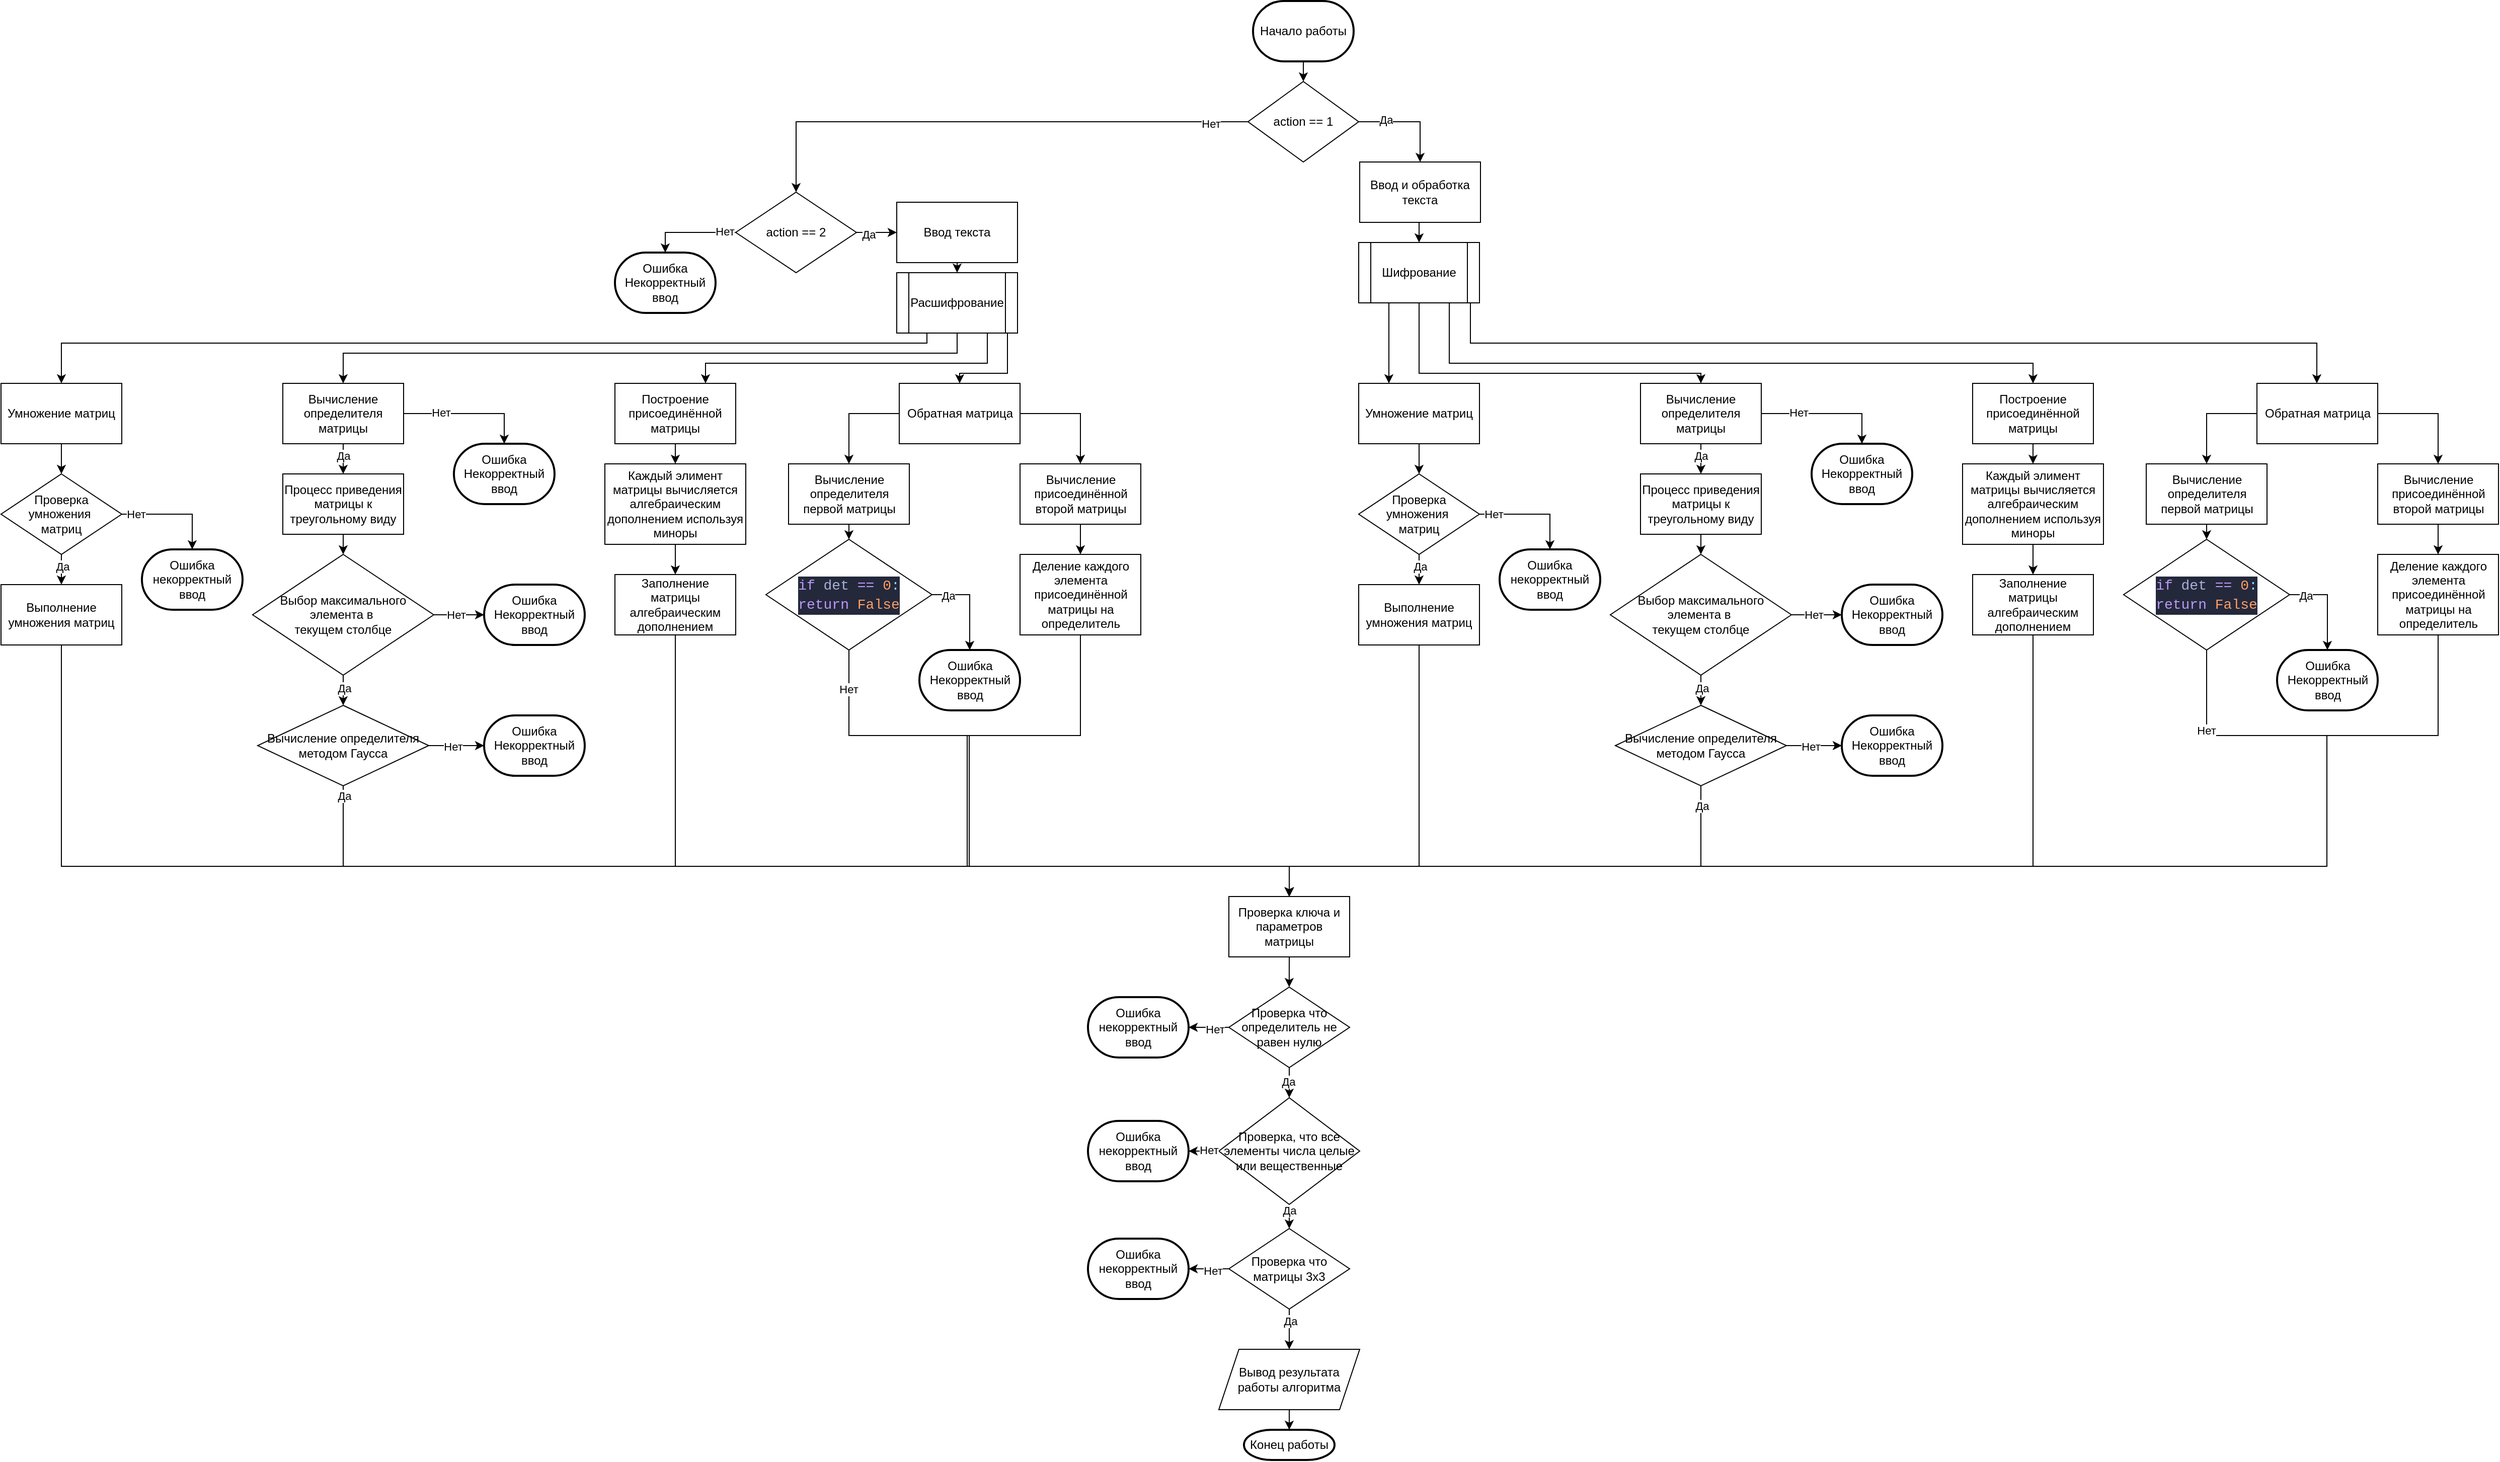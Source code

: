 <mxfile version="24.4.4" type="device">
  <diagram name="Страница — 1" id="eLic_q6L5loKOKCxFSs2">
    <mxGraphModel dx="4841" dy="1591" grid="1" gridSize="10" guides="1" tooltips="1" connect="1" arrows="1" fold="1" page="1" pageScale="1" pageWidth="827" pageHeight="1169" math="0" shadow="0">
      <root>
        <mxCell id="0" />
        <mxCell id="1" parent="0" />
        <mxCell id="aqhTa2Z6aOQ8c63TAlbi-11" style="edgeStyle=orthogonalEdgeStyle;rounded=0;orthogonalLoop=1;jettySize=auto;html=1;exitX=0.5;exitY=1;exitDx=0;exitDy=0;exitPerimeter=0;entryX=0.5;entryY=0;entryDx=0;entryDy=0;" parent="1" source="aqhTa2Z6aOQ8c63TAlbi-1" target="aqhTa2Z6aOQ8c63TAlbi-2" edge="1">
          <mxGeometry relative="1" as="geometry" />
        </mxCell>
        <mxCell id="aqhTa2Z6aOQ8c63TAlbi-1" value="Начало работы" style="strokeWidth=2;html=1;shape=mxgraph.flowchart.terminator;whiteSpace=wrap;" parent="1" vertex="1">
          <mxGeometry x="364" y="10" width="100" height="60" as="geometry" />
        </mxCell>
        <mxCell id="aqhTa2Z6aOQ8c63TAlbi-4" style="edgeStyle=orthogonalEdgeStyle;rounded=0;orthogonalLoop=1;jettySize=auto;html=1;exitX=0;exitY=0.5;exitDx=0;exitDy=0;entryX=0.5;entryY=0;entryDx=0;entryDy=0;" parent="1" source="aqhTa2Z6aOQ8c63TAlbi-2" target="aqhTa2Z6aOQ8c63TAlbi-3" edge="1">
          <mxGeometry relative="1" as="geometry" />
        </mxCell>
        <mxCell id="aqhTa2Z6aOQ8c63TAlbi-5" value="Нет" style="edgeLabel;html=1;align=center;verticalAlign=middle;resizable=0;points=[];" parent="aqhTa2Z6aOQ8c63TAlbi-4" vertex="1" connectable="0">
          <mxGeometry x="-0.855" y="2" relative="1" as="geometry">
            <mxPoint as="offset" />
          </mxGeometry>
        </mxCell>
        <mxCell id="aqhTa2Z6aOQ8c63TAlbi-130" style="edgeStyle=orthogonalEdgeStyle;rounded=0;orthogonalLoop=1;jettySize=auto;html=1;exitX=1;exitY=0.5;exitDx=0;exitDy=0;entryX=0.5;entryY=0;entryDx=0;entryDy=0;" parent="1" source="aqhTa2Z6aOQ8c63TAlbi-2" target="YQUk7XoNQN3euKhgLLN5-2" edge="1">
          <mxGeometry relative="1" as="geometry">
            <mxPoint x="529" y="170" as="targetPoint" />
          </mxGeometry>
        </mxCell>
        <mxCell id="aqhTa2Z6aOQ8c63TAlbi-131" value="Да" style="edgeLabel;html=1;align=center;verticalAlign=middle;resizable=0;points=[];" parent="aqhTa2Z6aOQ8c63TAlbi-130" vertex="1" connectable="0">
          <mxGeometry x="-0.469" y="2" relative="1" as="geometry">
            <mxPoint as="offset" />
          </mxGeometry>
        </mxCell>
        <mxCell id="aqhTa2Z6aOQ8c63TAlbi-2" value="action == 1" style="rhombus;whiteSpace=wrap;html=1;" parent="1" vertex="1">
          <mxGeometry x="359" y="90" width="110" height="80" as="geometry" />
        </mxCell>
        <mxCell id="aqhTa2Z6aOQ8c63TAlbi-135" style="edgeStyle=orthogonalEdgeStyle;rounded=0;orthogonalLoop=1;jettySize=auto;html=1;exitX=1;exitY=0.5;exitDx=0;exitDy=0;entryX=0;entryY=0.5;entryDx=0;entryDy=0;" parent="1" source="aqhTa2Z6aOQ8c63TAlbi-3" edge="1">
          <mxGeometry relative="1" as="geometry">
            <mxPoint x="10" y="240" as="targetPoint" />
          </mxGeometry>
        </mxCell>
        <mxCell id="aqhTa2Z6aOQ8c63TAlbi-136" value="Да" style="edgeLabel;html=1;align=center;verticalAlign=middle;resizable=0;points=[];" parent="aqhTa2Z6aOQ8c63TAlbi-135" vertex="1" connectable="0">
          <mxGeometry x="-0.405" y="-2" relative="1" as="geometry">
            <mxPoint as="offset" />
          </mxGeometry>
        </mxCell>
        <mxCell id="aqhTa2Z6aOQ8c63TAlbi-3" value="action == 2" style="rhombus;whiteSpace=wrap;html=1;" parent="1" vertex="1">
          <mxGeometry x="-150" y="200" width="120" height="80" as="geometry" />
        </mxCell>
        <mxCell id="aqhTa2Z6aOQ8c63TAlbi-6" value="Ошибка Некорректный ввод" style="strokeWidth=2;html=1;shape=mxgraph.flowchart.terminator;whiteSpace=wrap;" parent="1" vertex="1">
          <mxGeometry x="-270" y="260" width="100" height="60" as="geometry" />
        </mxCell>
        <mxCell id="aqhTa2Z6aOQ8c63TAlbi-7" style="edgeStyle=orthogonalEdgeStyle;rounded=0;orthogonalLoop=1;jettySize=auto;html=1;exitX=0;exitY=0.5;exitDx=0;exitDy=0;entryX=0.5;entryY=0;entryDx=0;entryDy=0;entryPerimeter=0;" parent="1" source="aqhTa2Z6aOQ8c63TAlbi-3" target="aqhTa2Z6aOQ8c63TAlbi-6" edge="1">
          <mxGeometry relative="1" as="geometry" />
        </mxCell>
        <mxCell id="aqhTa2Z6aOQ8c63TAlbi-8" value="Нет" style="edgeLabel;html=1;align=center;verticalAlign=middle;resizable=0;points=[];" parent="aqhTa2Z6aOQ8c63TAlbi-7" vertex="1" connectable="0">
          <mxGeometry x="-0.76" y="-1" relative="1" as="geometry">
            <mxPoint as="offset" />
          </mxGeometry>
        </mxCell>
        <mxCell id="YQUk7XoNQN3euKhgLLN5-67" style="edgeStyle=orthogonalEdgeStyle;rounded=0;orthogonalLoop=1;jettySize=auto;html=1;exitX=0.25;exitY=1;exitDx=0;exitDy=0;entryX=0.25;entryY=0;entryDx=0;entryDy=0;" edge="1" parent="1" source="aqhTa2Z6aOQ8c63TAlbi-9" target="aqhTa2Z6aOQ8c63TAlbi-13">
          <mxGeometry relative="1" as="geometry" />
        </mxCell>
        <mxCell id="YQUk7XoNQN3euKhgLLN5-68" style="edgeStyle=orthogonalEdgeStyle;rounded=0;orthogonalLoop=1;jettySize=auto;html=1;exitX=0.5;exitY=1;exitDx=0;exitDy=0;entryX=0.5;entryY=0;entryDx=0;entryDy=0;" edge="1" parent="1" source="aqhTa2Z6aOQ8c63TAlbi-9" target="aqhTa2Z6aOQ8c63TAlbi-30">
          <mxGeometry relative="1" as="geometry">
            <Array as="points">
              <mxPoint x="529" y="380" />
              <mxPoint x="809" y="380" />
            </Array>
          </mxGeometry>
        </mxCell>
        <mxCell id="YQUk7XoNQN3euKhgLLN5-69" style="edgeStyle=orthogonalEdgeStyle;rounded=0;orthogonalLoop=1;jettySize=auto;html=1;exitX=0.75;exitY=1;exitDx=0;exitDy=0;entryX=0.5;entryY=0;entryDx=0;entryDy=0;" edge="1" parent="1" source="aqhTa2Z6aOQ8c63TAlbi-9" target="aqhTa2Z6aOQ8c63TAlbi-56">
          <mxGeometry relative="1" as="geometry">
            <Array as="points">
              <mxPoint x="559" y="370" />
              <mxPoint x="1139" y="370" />
            </Array>
          </mxGeometry>
        </mxCell>
        <mxCell id="YQUk7XoNQN3euKhgLLN5-70" style="edgeStyle=orthogonalEdgeStyle;rounded=0;orthogonalLoop=1;jettySize=auto;html=1;exitX=0.75;exitY=1;exitDx=0;exitDy=0;" edge="1" parent="1" source="aqhTa2Z6aOQ8c63TAlbi-9" target="aqhTa2Z6aOQ8c63TAlbi-84">
          <mxGeometry relative="1" as="geometry">
            <Array as="points">
              <mxPoint x="580" y="310" />
              <mxPoint x="580" y="350" />
              <mxPoint x="1421" y="350" />
            </Array>
          </mxGeometry>
        </mxCell>
        <mxCell id="aqhTa2Z6aOQ8c63TAlbi-9" value="Шифрование" style="shape=process;whiteSpace=wrap;html=1;backgroundOutline=1;" parent="1" vertex="1">
          <mxGeometry x="469" y="250" width="120" height="60" as="geometry" />
        </mxCell>
        <mxCell id="aqhTa2Z6aOQ8c63TAlbi-16" style="edgeStyle=orthogonalEdgeStyle;rounded=0;orthogonalLoop=1;jettySize=auto;html=1;exitX=0.5;exitY=1;exitDx=0;exitDy=0;entryX=0.5;entryY=0;entryDx=0;entryDy=0;" parent="1" source="aqhTa2Z6aOQ8c63TAlbi-13" target="aqhTa2Z6aOQ8c63TAlbi-15" edge="1">
          <mxGeometry relative="1" as="geometry" />
        </mxCell>
        <mxCell id="aqhTa2Z6aOQ8c63TAlbi-13" value="Умножение матриц" style="rounded=0;whiteSpace=wrap;html=1;" parent="1" vertex="1">
          <mxGeometry x="469" y="390" width="120" height="60" as="geometry" />
        </mxCell>
        <mxCell id="aqhTa2Z6aOQ8c63TAlbi-23" style="edgeStyle=orthogonalEdgeStyle;rounded=0;orthogonalLoop=1;jettySize=auto;html=1;exitX=0.5;exitY=1;exitDx=0;exitDy=0;entryX=0.5;entryY=0;entryDx=0;entryDy=0;" parent="1" source="aqhTa2Z6aOQ8c63TAlbi-15" target="aqhTa2Z6aOQ8c63TAlbi-22" edge="1">
          <mxGeometry relative="1" as="geometry" />
        </mxCell>
        <mxCell id="aqhTa2Z6aOQ8c63TAlbi-24" value="Да" style="edgeLabel;html=1;align=center;verticalAlign=middle;resizable=0;points=[];" parent="aqhTa2Z6aOQ8c63TAlbi-23" vertex="1" connectable="0">
          <mxGeometry x="-0.2" y="1" relative="1" as="geometry">
            <mxPoint as="offset" />
          </mxGeometry>
        </mxCell>
        <mxCell id="aqhTa2Z6aOQ8c63TAlbi-15" value="Проверка умножения&amp;nbsp;&lt;div&gt;матриц&lt;/div&gt;" style="rhombus;whiteSpace=wrap;html=1;" parent="1" vertex="1">
          <mxGeometry x="469" y="480" width="120" height="80" as="geometry" />
        </mxCell>
        <mxCell id="aqhTa2Z6aOQ8c63TAlbi-17" value="Ошибка&lt;div&gt;некорректный ввод&lt;/div&gt;" style="strokeWidth=2;html=1;shape=mxgraph.flowchart.terminator;whiteSpace=wrap;" parent="1" vertex="1">
          <mxGeometry x="609" y="555" width="100" height="60" as="geometry" />
        </mxCell>
        <mxCell id="aqhTa2Z6aOQ8c63TAlbi-18" style="edgeStyle=orthogonalEdgeStyle;rounded=0;orthogonalLoop=1;jettySize=auto;html=1;exitX=1;exitY=0.5;exitDx=0;exitDy=0;entryX=0.5;entryY=0;entryDx=0;entryDy=0;entryPerimeter=0;" parent="1" source="aqhTa2Z6aOQ8c63TAlbi-15" target="aqhTa2Z6aOQ8c63TAlbi-17" edge="1">
          <mxGeometry relative="1" as="geometry" />
        </mxCell>
        <mxCell id="aqhTa2Z6aOQ8c63TAlbi-19" value="Нет" style="edgeLabel;html=1;align=center;verticalAlign=middle;resizable=0;points=[];" parent="aqhTa2Z6aOQ8c63TAlbi-18" vertex="1" connectable="0">
          <mxGeometry x="-0.739" relative="1" as="geometry">
            <mxPoint as="offset" />
          </mxGeometry>
        </mxCell>
        <mxCell id="aqhTa2Z6aOQ8c63TAlbi-114" style="edgeStyle=orthogonalEdgeStyle;rounded=0;orthogonalLoop=1;jettySize=auto;html=1;exitX=0.5;exitY=1;exitDx=0;exitDy=0;entryX=0.5;entryY=0;entryDx=0;entryDy=0;" parent="1" source="aqhTa2Z6aOQ8c63TAlbi-22" target="aqhTa2Z6aOQ8c63TAlbi-92" edge="1">
          <mxGeometry relative="1" as="geometry">
            <mxPoint x="529" y="680" as="targetPoint" />
            <Array as="points">
              <mxPoint x="529" y="870" />
              <mxPoint x="400" y="870" />
            </Array>
          </mxGeometry>
        </mxCell>
        <mxCell id="aqhTa2Z6aOQ8c63TAlbi-22" value="Выполнение умножения матриц" style="rounded=0;whiteSpace=wrap;html=1;" parent="1" vertex="1">
          <mxGeometry x="469" y="590" width="120" height="60" as="geometry" />
        </mxCell>
        <mxCell id="aqhTa2Z6aOQ8c63TAlbi-36" style="edgeStyle=orthogonalEdgeStyle;rounded=0;orthogonalLoop=1;jettySize=auto;html=1;exitX=0.5;exitY=1;exitDx=0;exitDy=0;entryX=0.5;entryY=0;entryDx=0;entryDy=0;" parent="1" source="aqhTa2Z6aOQ8c63TAlbi-30" target="aqhTa2Z6aOQ8c63TAlbi-35" edge="1">
          <mxGeometry relative="1" as="geometry" />
        </mxCell>
        <mxCell id="aqhTa2Z6aOQ8c63TAlbi-37" value="Да" style="edgeLabel;html=1;align=center;verticalAlign=middle;resizable=0;points=[];" parent="aqhTa2Z6aOQ8c63TAlbi-36" vertex="1" connectable="0">
          <mxGeometry x="-0.2" relative="1" as="geometry">
            <mxPoint as="offset" />
          </mxGeometry>
        </mxCell>
        <mxCell id="aqhTa2Z6aOQ8c63TAlbi-30" value="Вычисление определителя матрицы" style="rounded=0;whiteSpace=wrap;html=1;" parent="1" vertex="1">
          <mxGeometry x="749" y="390" width="120" height="60" as="geometry" />
        </mxCell>
        <mxCell id="aqhTa2Z6aOQ8c63TAlbi-32" value="Ошибка Некорректный ввод" style="strokeWidth=2;html=1;shape=mxgraph.flowchart.terminator;whiteSpace=wrap;" parent="1" vertex="1">
          <mxGeometry x="919" y="450" width="100" height="60" as="geometry" />
        </mxCell>
        <mxCell id="aqhTa2Z6aOQ8c63TAlbi-33" style="edgeStyle=orthogonalEdgeStyle;rounded=0;orthogonalLoop=1;jettySize=auto;html=1;exitX=1;exitY=0.5;exitDx=0;exitDy=0;entryX=0.5;entryY=0;entryDx=0;entryDy=0;entryPerimeter=0;" parent="1" source="aqhTa2Z6aOQ8c63TAlbi-30" target="aqhTa2Z6aOQ8c63TAlbi-32" edge="1">
          <mxGeometry relative="1" as="geometry" />
        </mxCell>
        <mxCell id="aqhTa2Z6aOQ8c63TAlbi-34" value="Нет" style="edgeLabel;html=1;align=center;verticalAlign=middle;resizable=0;points=[];" parent="aqhTa2Z6aOQ8c63TAlbi-33" vertex="1" connectable="0">
          <mxGeometry x="-0.431" y="1" relative="1" as="geometry">
            <mxPoint as="offset" />
          </mxGeometry>
        </mxCell>
        <mxCell id="aqhTa2Z6aOQ8c63TAlbi-42" style="edgeStyle=orthogonalEdgeStyle;rounded=0;orthogonalLoop=1;jettySize=auto;html=1;exitX=0.5;exitY=1;exitDx=0;exitDy=0;entryX=0.5;entryY=0;entryDx=0;entryDy=0;" parent="1" source="aqhTa2Z6aOQ8c63TAlbi-35" target="aqhTa2Z6aOQ8c63TAlbi-41" edge="1">
          <mxGeometry relative="1" as="geometry" />
        </mxCell>
        <mxCell id="aqhTa2Z6aOQ8c63TAlbi-35" value="Процесс приведения матрицы к треугольному виду" style="rounded=0;whiteSpace=wrap;html=1;" parent="1" vertex="1">
          <mxGeometry x="749" y="480" width="120" height="60" as="geometry" />
        </mxCell>
        <mxCell id="aqhTa2Z6aOQ8c63TAlbi-48" style="edgeStyle=orthogonalEdgeStyle;rounded=0;orthogonalLoop=1;jettySize=auto;html=1;exitX=0.5;exitY=1;exitDx=0;exitDy=0;entryX=0.5;entryY=0;entryDx=0;entryDy=0;" parent="1" source="aqhTa2Z6aOQ8c63TAlbi-41" target="aqhTa2Z6aOQ8c63TAlbi-47" edge="1">
          <mxGeometry relative="1" as="geometry" />
        </mxCell>
        <mxCell id="aqhTa2Z6aOQ8c63TAlbi-49" value="Да" style="edgeLabel;html=1;align=center;verticalAlign=middle;resizable=0;points=[];" parent="aqhTa2Z6aOQ8c63TAlbi-48" vertex="1" connectable="0">
          <mxGeometry x="-0.133" y="1" relative="1" as="geometry">
            <mxPoint as="offset" />
          </mxGeometry>
        </mxCell>
        <mxCell id="aqhTa2Z6aOQ8c63TAlbi-41" value="Выбор максимального элемента в&amp;nbsp;&lt;div&gt;текущем столбце&lt;/div&gt;" style="rhombus;whiteSpace=wrap;html=1;" parent="1" vertex="1">
          <mxGeometry x="719" y="560" width="180" height="120" as="geometry" />
        </mxCell>
        <mxCell id="aqhTa2Z6aOQ8c63TAlbi-44" value="Ошибка Некорректный ввод" style="strokeWidth=2;html=1;shape=mxgraph.flowchart.terminator;whiteSpace=wrap;" parent="1" vertex="1">
          <mxGeometry x="949" y="590" width="100" height="60" as="geometry" />
        </mxCell>
        <mxCell id="aqhTa2Z6aOQ8c63TAlbi-45" style="edgeStyle=orthogonalEdgeStyle;rounded=0;orthogonalLoop=1;jettySize=auto;html=1;exitX=1;exitY=0.5;exitDx=0;exitDy=0;entryX=0;entryY=0.5;entryDx=0;entryDy=0;entryPerimeter=0;" parent="1" source="aqhTa2Z6aOQ8c63TAlbi-41" target="aqhTa2Z6aOQ8c63TAlbi-44" edge="1">
          <mxGeometry relative="1" as="geometry" />
        </mxCell>
        <mxCell id="aqhTa2Z6aOQ8c63TAlbi-46" value="Нет" style="edgeLabel;html=1;align=center;verticalAlign=middle;resizable=0;points=[];" parent="aqhTa2Z6aOQ8c63TAlbi-45" vertex="1" connectable="0">
          <mxGeometry x="-0.12" relative="1" as="geometry">
            <mxPoint as="offset" />
          </mxGeometry>
        </mxCell>
        <mxCell id="aqhTa2Z6aOQ8c63TAlbi-97" style="edgeStyle=orthogonalEdgeStyle;rounded=0;orthogonalLoop=1;jettySize=auto;html=1;exitX=0.5;exitY=1;exitDx=0;exitDy=0;entryX=0.5;entryY=0;entryDx=0;entryDy=0;" parent="1" source="aqhTa2Z6aOQ8c63TAlbi-47" target="aqhTa2Z6aOQ8c63TAlbi-92" edge="1">
          <mxGeometry relative="1" as="geometry">
            <mxPoint x="809" y="820" as="targetPoint" />
            <Array as="points">
              <mxPoint x="809" y="870" />
              <mxPoint x="400" y="870" />
            </Array>
          </mxGeometry>
        </mxCell>
        <mxCell id="aqhTa2Z6aOQ8c63TAlbi-98" value="Да" style="edgeLabel;html=1;align=center;verticalAlign=middle;resizable=0;points=[];" parent="aqhTa2Z6aOQ8c63TAlbi-97" vertex="1" connectable="0">
          <mxGeometry x="-0.197" y="-3" relative="1" as="geometry">
            <mxPoint x="129" y="-57" as="offset" />
          </mxGeometry>
        </mxCell>
        <mxCell id="aqhTa2Z6aOQ8c63TAlbi-47" value="Вычисление определителя методом Гаусса" style="rhombus;whiteSpace=wrap;html=1;" parent="1" vertex="1">
          <mxGeometry x="724" y="710" width="170" height="80" as="geometry" />
        </mxCell>
        <mxCell id="aqhTa2Z6aOQ8c63TAlbi-50" value="Ошибка Некорректный ввод" style="strokeWidth=2;html=1;shape=mxgraph.flowchart.terminator;whiteSpace=wrap;" parent="1" vertex="1">
          <mxGeometry x="949" y="720" width="100" height="60" as="geometry" />
        </mxCell>
        <mxCell id="aqhTa2Z6aOQ8c63TAlbi-51" style="edgeStyle=orthogonalEdgeStyle;rounded=0;orthogonalLoop=1;jettySize=auto;html=1;exitX=1;exitY=0.5;exitDx=0;exitDy=0;entryX=0;entryY=0.5;entryDx=0;entryDy=0;entryPerimeter=0;" parent="1" source="aqhTa2Z6aOQ8c63TAlbi-47" target="aqhTa2Z6aOQ8c63TAlbi-50" edge="1">
          <mxGeometry relative="1" as="geometry" />
        </mxCell>
        <mxCell id="aqhTa2Z6aOQ8c63TAlbi-52" value="Нет" style="edgeLabel;html=1;align=center;verticalAlign=middle;resizable=0;points=[];" parent="aqhTa2Z6aOQ8c63TAlbi-51" vertex="1" connectable="0">
          <mxGeometry x="-0.127" y="-1" relative="1" as="geometry">
            <mxPoint as="offset" />
          </mxGeometry>
        </mxCell>
        <mxCell id="aqhTa2Z6aOQ8c63TAlbi-59" style="edgeStyle=orthogonalEdgeStyle;rounded=0;orthogonalLoop=1;jettySize=auto;html=1;exitX=0.5;exitY=1;exitDx=0;exitDy=0;entryX=0.5;entryY=0;entryDx=0;entryDy=0;" parent="1" source="aqhTa2Z6aOQ8c63TAlbi-56" edge="1">
          <mxGeometry relative="1" as="geometry">
            <mxPoint x="1139" y="470" as="targetPoint" />
          </mxGeometry>
        </mxCell>
        <mxCell id="aqhTa2Z6aOQ8c63TAlbi-56" value="Построение присоединённой матрицы" style="rounded=0;whiteSpace=wrap;html=1;" parent="1" vertex="1">
          <mxGeometry x="1079" y="390" width="120" height="60" as="geometry" />
        </mxCell>
        <mxCell id="aqhTa2Z6aOQ8c63TAlbi-63" style="edgeStyle=orthogonalEdgeStyle;rounded=0;orthogonalLoop=1;jettySize=auto;html=1;exitX=0.5;exitY=1;exitDx=0;exitDy=0;entryX=0.5;entryY=0;entryDx=0;entryDy=0;" parent="1" source="aqhTa2Z6aOQ8c63TAlbi-61" target="aqhTa2Z6aOQ8c63TAlbi-62" edge="1">
          <mxGeometry relative="1" as="geometry" />
        </mxCell>
        <mxCell id="aqhTa2Z6aOQ8c63TAlbi-61" value="Каждый элимент матрицы вычисляется алгебраическим дополнением используя миноры" style="rounded=0;whiteSpace=wrap;html=1;" parent="1" vertex="1">
          <mxGeometry x="1069" y="470" width="140" height="80" as="geometry" />
        </mxCell>
        <mxCell id="aqhTa2Z6aOQ8c63TAlbi-112" style="edgeStyle=orthogonalEdgeStyle;rounded=0;orthogonalLoop=1;jettySize=auto;html=1;exitX=0.5;exitY=1;exitDx=0;exitDy=0;entryX=0.5;entryY=0;entryDx=0;entryDy=0;" parent="1" source="aqhTa2Z6aOQ8c63TAlbi-62" target="aqhTa2Z6aOQ8c63TAlbi-92" edge="1">
          <mxGeometry relative="1" as="geometry">
            <mxPoint x="1139" y="670" as="targetPoint" />
            <Array as="points">
              <mxPoint x="1139" y="870" />
              <mxPoint x="400" y="870" />
            </Array>
          </mxGeometry>
        </mxCell>
        <mxCell id="aqhTa2Z6aOQ8c63TAlbi-62" value="Заполнение матрицы алгебраическим дополнением" style="rounded=0;whiteSpace=wrap;html=1;" parent="1" vertex="1">
          <mxGeometry x="1079" y="580" width="120" height="60" as="geometry" />
        </mxCell>
        <mxCell id="aqhTa2Z6aOQ8c63TAlbi-71" style="edgeStyle=orthogonalEdgeStyle;rounded=0;orthogonalLoop=1;jettySize=auto;html=1;exitX=0.5;exitY=1;exitDx=0;exitDy=0;entryX=0.5;entryY=0;entryDx=0;entryDy=0;" parent="1" source="aqhTa2Z6aOQ8c63TAlbi-66" target="aqhTa2Z6aOQ8c63TAlbi-70" edge="1">
          <mxGeometry relative="1" as="geometry" />
        </mxCell>
        <mxCell id="aqhTa2Z6aOQ8c63TAlbi-66" value="Вычисление определителя первой матрицы" style="rounded=0;whiteSpace=wrap;html=1;" parent="1" vertex="1">
          <mxGeometry x="1251.5" y="470" width="120" height="60" as="geometry" />
        </mxCell>
        <mxCell id="aqhTa2Z6aOQ8c63TAlbi-79" style="edgeStyle=orthogonalEdgeStyle;rounded=0;orthogonalLoop=1;jettySize=auto;html=1;exitX=0.5;exitY=1;exitDx=0;exitDy=0;entryX=0.5;entryY=0;entryDx=0;entryDy=0;" parent="1" source="aqhTa2Z6aOQ8c63TAlbi-68" target="aqhTa2Z6aOQ8c63TAlbi-77" edge="1">
          <mxGeometry relative="1" as="geometry" />
        </mxCell>
        <mxCell id="aqhTa2Z6aOQ8c63TAlbi-68" value="Вычисление присоединённой второй матрицы" style="rounded=0;whiteSpace=wrap;html=1;" parent="1" vertex="1">
          <mxGeometry x="1481.5" y="470" width="120" height="60" as="geometry" />
        </mxCell>
        <mxCell id="aqhTa2Z6aOQ8c63TAlbi-90" style="edgeStyle=orthogonalEdgeStyle;rounded=0;orthogonalLoop=1;jettySize=auto;html=1;exitX=0.5;exitY=1;exitDx=0;exitDy=0;entryX=0.5;entryY=0;entryDx=0;entryDy=0;" parent="1" source="aqhTa2Z6aOQ8c63TAlbi-70" target="aqhTa2Z6aOQ8c63TAlbi-92" edge="1">
          <mxGeometry relative="1" as="geometry">
            <Array as="points">
              <mxPoint x="1311" y="740" />
              <mxPoint x="1431" y="740" />
              <mxPoint x="1431" y="870" />
              <mxPoint x="400" y="870" />
            </Array>
            <mxPoint x="950" y="890" as="targetPoint" />
          </mxGeometry>
        </mxCell>
        <mxCell id="aqhTa2Z6aOQ8c63TAlbi-91" value="Нет" style="edgeLabel;html=1;align=center;verticalAlign=middle;resizable=0;points=[];" parent="aqhTa2Z6aOQ8c63TAlbi-90" vertex="1" connectable="0">
          <mxGeometry x="-0.886" y="-1" relative="1" as="geometry">
            <mxPoint as="offset" />
          </mxGeometry>
        </mxCell>
        <mxCell id="aqhTa2Z6aOQ8c63TAlbi-70" value="&lt;div style=&quot;color: rgb(169, 177, 214); background-color: rgb(36, 40, 59); font-family: Consolas, &amp;quot;Courier New&amp;quot;, monospace; font-size: 14px; line-height: 19px; white-space: pre;&quot;&gt;&lt;div&gt;&lt;span style=&quot;color: #bb9af7;&quot;&gt;if&lt;/span&gt; det &lt;span style=&quot;color: #bb9af7;&quot;&gt;==&lt;/span&gt; &lt;span style=&quot;color: #ff9e64;&quot;&gt;0&lt;/span&gt;&lt;span style=&quot;color: #89ddff;&quot;&gt;:&lt;/span&gt;&lt;/div&gt;&lt;div&gt;&lt;span style=&quot;color: #bb9af7;&quot;&gt;return&lt;/span&gt; &lt;span style=&quot;color: #ff9e64;&quot;&gt;False&lt;/span&gt;&lt;/div&gt;&lt;/div&gt;" style="rhombus;whiteSpace=wrap;html=1;" parent="1" vertex="1">
          <mxGeometry x="1229" y="545" width="165" height="110" as="geometry" />
        </mxCell>
        <mxCell id="aqhTa2Z6aOQ8c63TAlbi-72" value="Ошибка Некорректный ввод" style="strokeWidth=2;html=1;shape=mxgraph.flowchart.terminator;whiteSpace=wrap;" parent="1" vertex="1">
          <mxGeometry x="1381.5" y="655" width="100" height="60" as="geometry" />
        </mxCell>
        <mxCell id="aqhTa2Z6aOQ8c63TAlbi-73" style="edgeStyle=orthogonalEdgeStyle;rounded=0;orthogonalLoop=1;jettySize=auto;html=1;exitX=1;exitY=0.5;exitDx=0;exitDy=0;entryX=0.5;entryY=0;entryDx=0;entryDy=0;entryPerimeter=0;" parent="1" source="aqhTa2Z6aOQ8c63TAlbi-70" target="aqhTa2Z6aOQ8c63TAlbi-72" edge="1">
          <mxGeometry relative="1" as="geometry" />
        </mxCell>
        <mxCell id="aqhTa2Z6aOQ8c63TAlbi-74" value="Да" style="edgeLabel;html=1;align=center;verticalAlign=middle;resizable=0;points=[];" parent="aqhTa2Z6aOQ8c63TAlbi-73" vertex="1" connectable="0">
          <mxGeometry x="-0.686" y="-1" relative="1" as="geometry">
            <mxPoint x="1" as="offset" />
          </mxGeometry>
        </mxCell>
        <mxCell id="aqhTa2Z6aOQ8c63TAlbi-89" style="edgeStyle=orthogonalEdgeStyle;rounded=0;orthogonalLoop=1;jettySize=auto;html=1;exitX=0.5;exitY=1;exitDx=0;exitDy=0;entryX=0.5;entryY=0;entryDx=0;entryDy=0;" parent="1" source="aqhTa2Z6aOQ8c63TAlbi-77" target="aqhTa2Z6aOQ8c63TAlbi-92" edge="1">
          <mxGeometry relative="1" as="geometry">
            <Array as="points">
              <mxPoint x="1542" y="740" />
              <mxPoint x="1431" y="740" />
              <mxPoint x="1431" y="870" />
              <mxPoint x="400" y="870" />
            </Array>
            <mxPoint x="1431.5" y="770" as="targetPoint" />
          </mxGeometry>
        </mxCell>
        <mxCell id="aqhTa2Z6aOQ8c63TAlbi-77" value="Деление каждого элемента присоединённой матрицы на определитель" style="rounded=0;whiteSpace=wrap;html=1;" parent="1" vertex="1">
          <mxGeometry x="1481.5" y="560" width="120" height="80" as="geometry" />
        </mxCell>
        <mxCell id="aqhTa2Z6aOQ8c63TAlbi-86" style="edgeStyle=orthogonalEdgeStyle;rounded=0;orthogonalLoop=1;jettySize=auto;html=1;exitX=0;exitY=0.5;exitDx=0;exitDy=0;entryX=0.5;entryY=0;entryDx=0;entryDy=0;" parent="1" source="aqhTa2Z6aOQ8c63TAlbi-84" target="aqhTa2Z6aOQ8c63TAlbi-66" edge="1">
          <mxGeometry relative="1" as="geometry" />
        </mxCell>
        <mxCell id="aqhTa2Z6aOQ8c63TAlbi-87" style="edgeStyle=orthogonalEdgeStyle;rounded=0;orthogonalLoop=1;jettySize=auto;html=1;exitX=1;exitY=0.5;exitDx=0;exitDy=0;entryX=0.5;entryY=0;entryDx=0;entryDy=0;" parent="1" source="aqhTa2Z6aOQ8c63TAlbi-84" target="aqhTa2Z6aOQ8c63TAlbi-68" edge="1">
          <mxGeometry relative="1" as="geometry" />
        </mxCell>
        <mxCell id="aqhTa2Z6aOQ8c63TAlbi-84" value="Обратная матрица" style="rounded=0;whiteSpace=wrap;html=1;" parent="1" vertex="1">
          <mxGeometry x="1361.5" y="390" width="120" height="60" as="geometry" />
        </mxCell>
        <mxCell id="aqhTa2Z6aOQ8c63TAlbi-100" style="edgeStyle=orthogonalEdgeStyle;rounded=0;orthogonalLoop=1;jettySize=auto;html=1;exitX=0.5;exitY=1;exitDx=0;exitDy=0;" parent="1" source="aqhTa2Z6aOQ8c63TAlbi-92" edge="1">
          <mxGeometry relative="1" as="geometry">
            <mxPoint x="399.947" y="990" as="targetPoint" />
          </mxGeometry>
        </mxCell>
        <mxCell id="aqhTa2Z6aOQ8c63TAlbi-92" value="Проверка ключа и параметров матрицы" style="rounded=0;whiteSpace=wrap;html=1;" parent="1" vertex="1">
          <mxGeometry x="340" y="900" width="120" height="60" as="geometry" />
        </mxCell>
        <mxCell id="aqhTa2Z6aOQ8c63TAlbi-107" style="edgeStyle=orthogonalEdgeStyle;rounded=0;orthogonalLoop=1;jettySize=auto;html=1;exitX=0.5;exitY=1;exitDx=0;exitDy=0;entryX=0.5;entryY=0;entryDx=0;entryDy=0;" parent="1" source="aqhTa2Z6aOQ8c63TAlbi-95" target="aqhTa2Z6aOQ8c63TAlbi-106" edge="1">
          <mxGeometry relative="1" as="geometry" />
        </mxCell>
        <mxCell id="aqhTa2Z6aOQ8c63TAlbi-108" value="Да" style="edgeLabel;html=1;align=center;verticalAlign=middle;resizable=0;points=[];" parent="aqhTa2Z6aOQ8c63TAlbi-107" vertex="1" connectable="0">
          <mxGeometry x="-0.058" y="-1" relative="1" as="geometry">
            <mxPoint as="offset" />
          </mxGeometry>
        </mxCell>
        <mxCell id="aqhTa2Z6aOQ8c63TAlbi-95" value="Проверка что определитель не равен нулю" style="rhombus;whiteSpace=wrap;html=1;" parent="1" vertex="1">
          <mxGeometry x="340" y="990" width="120" height="80" as="geometry" />
        </mxCell>
        <mxCell id="aqhTa2Z6aOQ8c63TAlbi-102" value="Ошибка&lt;div&gt;некорректный ввод&lt;/div&gt;" style="strokeWidth=2;html=1;shape=mxgraph.flowchart.terminator;whiteSpace=wrap;" parent="1" vertex="1">
          <mxGeometry x="200" y="1000" width="100" height="60" as="geometry" />
        </mxCell>
        <mxCell id="aqhTa2Z6aOQ8c63TAlbi-103" style="edgeStyle=orthogonalEdgeStyle;rounded=0;orthogonalLoop=1;jettySize=auto;html=1;exitX=0;exitY=0.5;exitDx=0;exitDy=0;entryX=1;entryY=0.5;entryDx=0;entryDy=0;entryPerimeter=0;" parent="1" source="aqhTa2Z6aOQ8c63TAlbi-95" target="aqhTa2Z6aOQ8c63TAlbi-102" edge="1">
          <mxGeometry relative="1" as="geometry" />
        </mxCell>
        <mxCell id="aqhTa2Z6aOQ8c63TAlbi-104" value="Нет" style="edgeLabel;html=1;align=center;verticalAlign=middle;resizable=0;points=[];" parent="aqhTa2Z6aOQ8c63TAlbi-103" vertex="1" connectable="0">
          <mxGeometry x="-0.295" y="2" relative="1" as="geometry">
            <mxPoint as="offset" />
          </mxGeometry>
        </mxCell>
        <mxCell id="aqhTa2Z6aOQ8c63TAlbi-121" style="edgeStyle=orthogonalEdgeStyle;rounded=0;orthogonalLoop=1;jettySize=auto;html=1;exitX=0.5;exitY=1;exitDx=0;exitDy=0;entryX=0.5;entryY=0;entryDx=0;entryDy=0;" parent="1" source="aqhTa2Z6aOQ8c63TAlbi-106" target="aqhTa2Z6aOQ8c63TAlbi-120" edge="1">
          <mxGeometry relative="1" as="geometry" />
        </mxCell>
        <mxCell id="aqhTa2Z6aOQ8c63TAlbi-122" value="Да" style="edgeLabel;html=1;align=center;verticalAlign=middle;resizable=0;points=[];" parent="aqhTa2Z6aOQ8c63TAlbi-121" vertex="1" connectable="0">
          <mxGeometry x="-0.496" relative="1" as="geometry">
            <mxPoint as="offset" />
          </mxGeometry>
        </mxCell>
        <mxCell id="aqhTa2Z6aOQ8c63TAlbi-106" value="Проверка, что все элементы числа целые или вещественные" style="rhombus;whiteSpace=wrap;html=1;" parent="1" vertex="1">
          <mxGeometry x="330" y="1100" width="140" height="106" as="geometry" />
        </mxCell>
        <mxCell id="aqhTa2Z6aOQ8c63TAlbi-117" value="Ошибка&lt;div&gt;некорректный ввод&lt;/div&gt;" style="strokeWidth=2;html=1;shape=mxgraph.flowchart.terminator;whiteSpace=wrap;" parent="1" vertex="1">
          <mxGeometry x="200" y="1123" width="100" height="60" as="geometry" />
        </mxCell>
        <mxCell id="aqhTa2Z6aOQ8c63TAlbi-118" style="edgeStyle=orthogonalEdgeStyle;rounded=0;orthogonalLoop=1;jettySize=auto;html=1;exitX=0;exitY=0.5;exitDx=0;exitDy=0;entryX=1;entryY=0.5;entryDx=0;entryDy=0;entryPerimeter=0;" parent="1" source="aqhTa2Z6aOQ8c63TAlbi-106" target="aqhTa2Z6aOQ8c63TAlbi-117" edge="1">
          <mxGeometry relative="1" as="geometry" />
        </mxCell>
        <mxCell id="aqhTa2Z6aOQ8c63TAlbi-119" value="Нет" style="edgeLabel;html=1;align=center;verticalAlign=middle;resizable=0;points=[];" parent="aqhTa2Z6aOQ8c63TAlbi-118" vertex="1" connectable="0">
          <mxGeometry x="-0.31" y="-1" relative="1" as="geometry">
            <mxPoint as="offset" />
          </mxGeometry>
        </mxCell>
        <mxCell id="aqhTa2Z6aOQ8c63TAlbi-140" style="edgeStyle=orthogonalEdgeStyle;rounded=0;orthogonalLoop=1;jettySize=auto;html=1;exitX=0.5;exitY=1;exitDx=0;exitDy=0;entryX=0.5;entryY=0;entryDx=0;entryDy=0;" parent="1" source="aqhTa2Z6aOQ8c63TAlbi-120" target="aqhTa2Z6aOQ8c63TAlbi-133" edge="1">
          <mxGeometry relative="1" as="geometry" />
        </mxCell>
        <mxCell id="aqhTa2Z6aOQ8c63TAlbi-141" value="Да" style="edgeLabel;html=1;align=center;verticalAlign=middle;resizable=0;points=[];" parent="aqhTa2Z6aOQ8c63TAlbi-140" vertex="1" connectable="0">
          <mxGeometry x="-0.392" y="1" relative="1" as="geometry">
            <mxPoint as="offset" />
          </mxGeometry>
        </mxCell>
        <mxCell id="aqhTa2Z6aOQ8c63TAlbi-120" value="Проверка что матрицы 3х3" style="rhombus;whiteSpace=wrap;html=1;" parent="1" vertex="1">
          <mxGeometry x="340" y="1230" width="120" height="80" as="geometry" />
        </mxCell>
        <mxCell id="aqhTa2Z6aOQ8c63TAlbi-123" value="Ошибка&lt;div&gt;некорректный ввод&lt;/div&gt;" style="strokeWidth=2;html=1;shape=mxgraph.flowchart.terminator;whiteSpace=wrap;" parent="1" vertex="1">
          <mxGeometry x="200" y="1240" width="100" height="60" as="geometry" />
        </mxCell>
        <mxCell id="aqhTa2Z6aOQ8c63TAlbi-124" style="edgeStyle=orthogonalEdgeStyle;rounded=0;orthogonalLoop=1;jettySize=auto;html=1;exitX=0;exitY=0.5;exitDx=0;exitDy=0;entryX=1;entryY=0.5;entryDx=0;entryDy=0;entryPerimeter=0;" parent="1" source="aqhTa2Z6aOQ8c63TAlbi-120" target="aqhTa2Z6aOQ8c63TAlbi-123" edge="1">
          <mxGeometry relative="1" as="geometry" />
        </mxCell>
        <mxCell id="aqhTa2Z6aOQ8c63TAlbi-125" value="Нет" style="edgeLabel;html=1;align=center;verticalAlign=middle;resizable=0;points=[];" parent="aqhTa2Z6aOQ8c63TAlbi-124" vertex="1" connectable="0">
          <mxGeometry x="-0.208" y="2" relative="1" as="geometry">
            <mxPoint as="offset" />
          </mxGeometry>
        </mxCell>
        <mxCell id="aqhTa2Z6aOQ8c63TAlbi-132" style="edgeStyle=orthogonalEdgeStyle;rounded=0;orthogonalLoop=1;jettySize=auto;html=1;exitX=0.5;exitY=1;exitDx=0;exitDy=0;entryX=0.5;entryY=0;entryDx=0;entryDy=0;" parent="1" target="aqhTa2Z6aOQ8c63TAlbi-9" edge="1">
          <mxGeometry relative="1" as="geometry">
            <mxPoint x="529" y="230" as="sourcePoint" />
          </mxGeometry>
        </mxCell>
        <mxCell id="aqhTa2Z6aOQ8c63TAlbi-133" value="Вывод результата работы алгоритма" style="shape=parallelogram;perimeter=parallelogramPerimeter;whiteSpace=wrap;html=1;fixedSize=1;" parent="1" vertex="1">
          <mxGeometry x="330" y="1350" width="140" height="60" as="geometry" />
        </mxCell>
        <mxCell id="aqhTa2Z6aOQ8c63TAlbi-138" style="edgeStyle=orthogonalEdgeStyle;rounded=0;orthogonalLoop=1;jettySize=auto;html=1;exitX=0.5;exitY=1;exitDx=0;exitDy=0;entryX=0.5;entryY=0;entryDx=0;entryDy=0;" parent="1" target="aqhTa2Z6aOQ8c63TAlbi-137" edge="1">
          <mxGeometry relative="1" as="geometry">
            <mxPoint x="70" y="270" as="sourcePoint" />
          </mxGeometry>
        </mxCell>
        <mxCell id="YQUk7XoNQN3euKhgLLN5-63" style="edgeStyle=orthogonalEdgeStyle;rounded=0;orthogonalLoop=1;jettySize=auto;html=1;exitX=0.75;exitY=1;exitDx=0;exitDy=0;entryX=0.5;entryY=0;entryDx=0;entryDy=0;" edge="1" parent="1" source="aqhTa2Z6aOQ8c63TAlbi-137" target="YQUk7XoNQN3euKhgLLN5-60">
          <mxGeometry relative="1" as="geometry">
            <Array as="points">
              <mxPoint x="120" y="340" />
              <mxPoint x="120" y="380" />
              <mxPoint x="73" y="380" />
            </Array>
          </mxGeometry>
        </mxCell>
        <mxCell id="YQUk7XoNQN3euKhgLLN5-64" style="edgeStyle=orthogonalEdgeStyle;rounded=0;orthogonalLoop=1;jettySize=auto;html=1;exitX=0.75;exitY=1;exitDx=0;exitDy=0;entryX=0.75;entryY=0;entryDx=0;entryDy=0;" edge="1" parent="1" source="aqhTa2Z6aOQ8c63TAlbi-137" target="YQUk7XoNQN3euKhgLLN5-41">
          <mxGeometry relative="1" as="geometry">
            <Array as="points">
              <mxPoint x="100" y="370" />
              <mxPoint x="-180" y="370" />
            </Array>
          </mxGeometry>
        </mxCell>
        <mxCell id="YQUk7XoNQN3euKhgLLN5-65" style="edgeStyle=orthogonalEdgeStyle;rounded=0;orthogonalLoop=1;jettySize=auto;html=1;exitX=0.5;exitY=1;exitDx=0;exitDy=0;entryX=0.5;entryY=0;entryDx=0;entryDy=0;" edge="1" parent="1" source="aqhTa2Z6aOQ8c63TAlbi-137" target="YQUk7XoNQN3euKhgLLN5-22">
          <mxGeometry relative="1" as="geometry">
            <Array as="points">
              <mxPoint x="70" y="360" />
              <mxPoint x="-540" y="360" />
            </Array>
          </mxGeometry>
        </mxCell>
        <mxCell id="YQUk7XoNQN3euKhgLLN5-66" style="edgeStyle=orthogonalEdgeStyle;rounded=0;orthogonalLoop=1;jettySize=auto;html=1;exitX=0.25;exitY=1;exitDx=0;exitDy=0;entryX=0.5;entryY=0;entryDx=0;entryDy=0;" edge="1" parent="1" source="aqhTa2Z6aOQ8c63TAlbi-137" target="YQUk7XoNQN3euKhgLLN5-11">
          <mxGeometry relative="1" as="geometry">
            <Array as="points">
              <mxPoint x="40" y="350" />
              <mxPoint x="-820" y="350" />
            </Array>
          </mxGeometry>
        </mxCell>
        <mxCell id="aqhTa2Z6aOQ8c63TAlbi-137" value="Расшифрование" style="shape=process;whiteSpace=wrap;html=1;backgroundOutline=1;" parent="1" vertex="1">
          <mxGeometry x="10" y="280" width="120" height="60" as="geometry" />
        </mxCell>
        <mxCell id="aqhTa2Z6aOQ8c63TAlbi-142" value="Конец работы" style="strokeWidth=2;html=1;shape=mxgraph.flowchart.terminator;whiteSpace=wrap;" parent="1" vertex="1">
          <mxGeometry x="355" y="1430" width="90" height="30" as="geometry" />
        </mxCell>
        <mxCell id="aqhTa2Z6aOQ8c63TAlbi-143" style="edgeStyle=orthogonalEdgeStyle;rounded=0;orthogonalLoop=1;jettySize=auto;html=1;exitX=0.5;exitY=1;exitDx=0;exitDy=0;entryX=0.5;entryY=0;entryDx=0;entryDy=0;entryPerimeter=0;" parent="1" source="aqhTa2Z6aOQ8c63TAlbi-133" target="aqhTa2Z6aOQ8c63TAlbi-142" edge="1">
          <mxGeometry relative="1" as="geometry" />
        </mxCell>
        <mxCell id="YQUk7XoNQN3euKhgLLN5-1" value="Ввод текста" style="rounded=0;whiteSpace=wrap;html=1;" vertex="1" parent="1">
          <mxGeometry x="10" y="210" width="120" height="60" as="geometry" />
        </mxCell>
        <mxCell id="YQUk7XoNQN3euKhgLLN5-2" value="Ввод и обработка текста" style="rounded=0;whiteSpace=wrap;html=1;" vertex="1" parent="1">
          <mxGeometry x="470" y="170" width="120" height="60" as="geometry" />
        </mxCell>
        <mxCell id="YQUk7XoNQN3euKhgLLN5-10" style="edgeStyle=orthogonalEdgeStyle;rounded=0;orthogonalLoop=1;jettySize=auto;html=1;exitX=0.5;exitY=1;exitDx=0;exitDy=0;entryX=0.5;entryY=0;entryDx=0;entryDy=0;" edge="1" parent="1" source="YQUk7XoNQN3euKhgLLN5-11" target="YQUk7XoNQN3euKhgLLN5-14">
          <mxGeometry relative="1" as="geometry" />
        </mxCell>
        <mxCell id="YQUk7XoNQN3euKhgLLN5-11" value="Умножение матриц" style="rounded=0;whiteSpace=wrap;html=1;" vertex="1" parent="1">
          <mxGeometry x="-880" y="390" width="120" height="60" as="geometry" />
        </mxCell>
        <mxCell id="YQUk7XoNQN3euKhgLLN5-12" style="edgeStyle=orthogonalEdgeStyle;rounded=0;orthogonalLoop=1;jettySize=auto;html=1;exitX=0.5;exitY=1;exitDx=0;exitDy=0;entryX=0.5;entryY=0;entryDx=0;entryDy=0;" edge="1" parent="1" source="YQUk7XoNQN3euKhgLLN5-14" target="YQUk7XoNQN3euKhgLLN5-19">
          <mxGeometry relative="1" as="geometry" />
        </mxCell>
        <mxCell id="YQUk7XoNQN3euKhgLLN5-13" value="Да" style="edgeLabel;html=1;align=center;verticalAlign=middle;resizable=0;points=[];" vertex="1" connectable="0" parent="YQUk7XoNQN3euKhgLLN5-12">
          <mxGeometry x="-0.2" y="1" relative="1" as="geometry">
            <mxPoint as="offset" />
          </mxGeometry>
        </mxCell>
        <mxCell id="YQUk7XoNQN3euKhgLLN5-14" value="Проверка умножения&amp;nbsp;&lt;div&gt;матриц&lt;/div&gt;" style="rhombus;whiteSpace=wrap;html=1;" vertex="1" parent="1">
          <mxGeometry x="-880" y="480" width="120" height="80" as="geometry" />
        </mxCell>
        <mxCell id="YQUk7XoNQN3euKhgLLN5-15" value="Ошибка&lt;div&gt;некорректный ввод&lt;/div&gt;" style="strokeWidth=2;html=1;shape=mxgraph.flowchart.terminator;whiteSpace=wrap;" vertex="1" parent="1">
          <mxGeometry x="-740" y="555" width="100" height="60" as="geometry" />
        </mxCell>
        <mxCell id="YQUk7XoNQN3euKhgLLN5-16" style="edgeStyle=orthogonalEdgeStyle;rounded=0;orthogonalLoop=1;jettySize=auto;html=1;exitX=1;exitY=0.5;exitDx=0;exitDy=0;entryX=0.5;entryY=0;entryDx=0;entryDy=0;entryPerimeter=0;" edge="1" parent="1" source="YQUk7XoNQN3euKhgLLN5-14" target="YQUk7XoNQN3euKhgLLN5-15">
          <mxGeometry relative="1" as="geometry" />
        </mxCell>
        <mxCell id="YQUk7XoNQN3euKhgLLN5-17" value="Нет" style="edgeLabel;html=1;align=center;verticalAlign=middle;resizable=0;points=[];" vertex="1" connectable="0" parent="YQUk7XoNQN3euKhgLLN5-16">
          <mxGeometry x="-0.739" relative="1" as="geometry">
            <mxPoint as="offset" />
          </mxGeometry>
        </mxCell>
        <mxCell id="YQUk7XoNQN3euKhgLLN5-18" style="edgeStyle=orthogonalEdgeStyle;rounded=0;orthogonalLoop=1;jettySize=auto;html=1;exitX=0.5;exitY=1;exitDx=0;exitDy=0;entryX=0.5;entryY=0;entryDx=0;entryDy=0;" edge="1" parent="1" source="YQUk7XoNQN3euKhgLLN5-19" target="aqhTa2Z6aOQ8c63TAlbi-92">
          <mxGeometry relative="1" as="geometry">
            <mxPoint x="-820" y="680" as="targetPoint" />
            <Array as="points">
              <mxPoint x="-820" y="870" />
              <mxPoint x="400" y="870" />
            </Array>
          </mxGeometry>
        </mxCell>
        <mxCell id="YQUk7XoNQN3euKhgLLN5-19" value="Выполнение умножения матриц" style="rounded=0;whiteSpace=wrap;html=1;" vertex="1" parent="1">
          <mxGeometry x="-880" y="590" width="120" height="60" as="geometry" />
        </mxCell>
        <mxCell id="YQUk7XoNQN3euKhgLLN5-20" style="edgeStyle=orthogonalEdgeStyle;rounded=0;orthogonalLoop=1;jettySize=auto;html=1;exitX=0.5;exitY=1;exitDx=0;exitDy=0;entryX=0.5;entryY=0;entryDx=0;entryDy=0;" edge="1" parent="1" source="YQUk7XoNQN3euKhgLLN5-22" target="YQUk7XoNQN3euKhgLLN5-27">
          <mxGeometry relative="1" as="geometry" />
        </mxCell>
        <mxCell id="YQUk7XoNQN3euKhgLLN5-21" value="Да" style="edgeLabel;html=1;align=center;verticalAlign=middle;resizable=0;points=[];" vertex="1" connectable="0" parent="YQUk7XoNQN3euKhgLLN5-20">
          <mxGeometry x="-0.2" relative="1" as="geometry">
            <mxPoint as="offset" />
          </mxGeometry>
        </mxCell>
        <mxCell id="YQUk7XoNQN3euKhgLLN5-22" value="Вычисление определителя матрицы" style="rounded=0;whiteSpace=wrap;html=1;" vertex="1" parent="1">
          <mxGeometry x="-600" y="390" width="120" height="60" as="geometry" />
        </mxCell>
        <mxCell id="YQUk7XoNQN3euKhgLLN5-23" value="Ошибка Некорректный ввод" style="strokeWidth=2;html=1;shape=mxgraph.flowchart.terminator;whiteSpace=wrap;" vertex="1" parent="1">
          <mxGeometry x="-430" y="450" width="100" height="60" as="geometry" />
        </mxCell>
        <mxCell id="YQUk7XoNQN3euKhgLLN5-24" style="edgeStyle=orthogonalEdgeStyle;rounded=0;orthogonalLoop=1;jettySize=auto;html=1;exitX=1;exitY=0.5;exitDx=0;exitDy=0;entryX=0.5;entryY=0;entryDx=0;entryDy=0;entryPerimeter=0;" edge="1" parent="1" source="YQUk7XoNQN3euKhgLLN5-22" target="YQUk7XoNQN3euKhgLLN5-23">
          <mxGeometry relative="1" as="geometry" />
        </mxCell>
        <mxCell id="YQUk7XoNQN3euKhgLLN5-25" value="Нет" style="edgeLabel;html=1;align=center;verticalAlign=middle;resizable=0;points=[];" vertex="1" connectable="0" parent="YQUk7XoNQN3euKhgLLN5-24">
          <mxGeometry x="-0.431" y="1" relative="1" as="geometry">
            <mxPoint as="offset" />
          </mxGeometry>
        </mxCell>
        <mxCell id="YQUk7XoNQN3euKhgLLN5-26" style="edgeStyle=orthogonalEdgeStyle;rounded=0;orthogonalLoop=1;jettySize=auto;html=1;exitX=0.5;exitY=1;exitDx=0;exitDy=0;entryX=0.5;entryY=0;entryDx=0;entryDy=0;" edge="1" parent="1" source="YQUk7XoNQN3euKhgLLN5-27" target="YQUk7XoNQN3euKhgLLN5-30">
          <mxGeometry relative="1" as="geometry" />
        </mxCell>
        <mxCell id="YQUk7XoNQN3euKhgLLN5-27" value="Процесс приведения матрицы к треугольному виду" style="rounded=0;whiteSpace=wrap;html=1;" vertex="1" parent="1">
          <mxGeometry x="-600" y="480" width="120" height="60" as="geometry" />
        </mxCell>
        <mxCell id="YQUk7XoNQN3euKhgLLN5-28" style="edgeStyle=orthogonalEdgeStyle;rounded=0;orthogonalLoop=1;jettySize=auto;html=1;exitX=0.5;exitY=1;exitDx=0;exitDy=0;entryX=0.5;entryY=0;entryDx=0;entryDy=0;" edge="1" parent="1" source="YQUk7XoNQN3euKhgLLN5-30" target="YQUk7XoNQN3euKhgLLN5-36">
          <mxGeometry relative="1" as="geometry" />
        </mxCell>
        <mxCell id="YQUk7XoNQN3euKhgLLN5-29" value="Да" style="edgeLabel;html=1;align=center;verticalAlign=middle;resizable=0;points=[];" vertex="1" connectable="0" parent="YQUk7XoNQN3euKhgLLN5-28">
          <mxGeometry x="-0.133" y="1" relative="1" as="geometry">
            <mxPoint as="offset" />
          </mxGeometry>
        </mxCell>
        <mxCell id="YQUk7XoNQN3euKhgLLN5-30" value="Выбор максимального элемента в&amp;nbsp;&lt;div&gt;текущем столбце&lt;/div&gt;" style="rhombus;whiteSpace=wrap;html=1;" vertex="1" parent="1">
          <mxGeometry x="-630" y="560" width="180" height="120" as="geometry" />
        </mxCell>
        <mxCell id="YQUk7XoNQN3euKhgLLN5-31" value="Ошибка Некорректный ввод" style="strokeWidth=2;html=1;shape=mxgraph.flowchart.terminator;whiteSpace=wrap;" vertex="1" parent="1">
          <mxGeometry x="-400" y="590" width="100" height="60" as="geometry" />
        </mxCell>
        <mxCell id="YQUk7XoNQN3euKhgLLN5-32" style="edgeStyle=orthogonalEdgeStyle;rounded=0;orthogonalLoop=1;jettySize=auto;html=1;exitX=1;exitY=0.5;exitDx=0;exitDy=0;entryX=0;entryY=0.5;entryDx=0;entryDy=0;entryPerimeter=0;" edge="1" parent="1" source="YQUk7XoNQN3euKhgLLN5-30" target="YQUk7XoNQN3euKhgLLN5-31">
          <mxGeometry relative="1" as="geometry" />
        </mxCell>
        <mxCell id="YQUk7XoNQN3euKhgLLN5-33" value="Нет" style="edgeLabel;html=1;align=center;verticalAlign=middle;resizable=0;points=[];" vertex="1" connectable="0" parent="YQUk7XoNQN3euKhgLLN5-32">
          <mxGeometry x="-0.12" relative="1" as="geometry">
            <mxPoint as="offset" />
          </mxGeometry>
        </mxCell>
        <mxCell id="YQUk7XoNQN3euKhgLLN5-34" style="edgeStyle=orthogonalEdgeStyle;rounded=0;orthogonalLoop=1;jettySize=auto;html=1;exitX=0.5;exitY=1;exitDx=0;exitDy=0;entryX=0.5;entryY=0;entryDx=0;entryDy=0;" edge="1" parent="1" source="YQUk7XoNQN3euKhgLLN5-36" target="aqhTa2Z6aOQ8c63TAlbi-92">
          <mxGeometry relative="1" as="geometry">
            <mxPoint x="-540" y="820" as="targetPoint" />
            <Array as="points">
              <mxPoint x="-540" y="870" />
              <mxPoint x="400" y="870" />
            </Array>
          </mxGeometry>
        </mxCell>
        <mxCell id="YQUk7XoNQN3euKhgLLN5-35" value="Да" style="edgeLabel;html=1;align=center;verticalAlign=middle;resizable=0;points=[];" vertex="1" connectable="0" parent="YQUk7XoNQN3euKhgLLN5-34">
          <mxGeometry x="-0.197" y="-3" relative="1" as="geometry">
            <mxPoint x="-341" y="-73" as="offset" />
          </mxGeometry>
        </mxCell>
        <mxCell id="YQUk7XoNQN3euKhgLLN5-36" value="Вычисление определителя методом Гаусса" style="rhombus;whiteSpace=wrap;html=1;" vertex="1" parent="1">
          <mxGeometry x="-625" y="710" width="170" height="80" as="geometry" />
        </mxCell>
        <mxCell id="YQUk7XoNQN3euKhgLLN5-37" value="Ошибка Некорректный ввод" style="strokeWidth=2;html=1;shape=mxgraph.flowchart.terminator;whiteSpace=wrap;" vertex="1" parent="1">
          <mxGeometry x="-400" y="720" width="100" height="60" as="geometry" />
        </mxCell>
        <mxCell id="YQUk7XoNQN3euKhgLLN5-38" style="edgeStyle=orthogonalEdgeStyle;rounded=0;orthogonalLoop=1;jettySize=auto;html=1;exitX=1;exitY=0.5;exitDx=0;exitDy=0;entryX=0;entryY=0.5;entryDx=0;entryDy=0;entryPerimeter=0;" edge="1" parent="1" source="YQUk7XoNQN3euKhgLLN5-36" target="YQUk7XoNQN3euKhgLLN5-37">
          <mxGeometry relative="1" as="geometry" />
        </mxCell>
        <mxCell id="YQUk7XoNQN3euKhgLLN5-39" value="Нет" style="edgeLabel;html=1;align=center;verticalAlign=middle;resizable=0;points=[];" vertex="1" connectable="0" parent="YQUk7XoNQN3euKhgLLN5-38">
          <mxGeometry x="-0.127" y="-1" relative="1" as="geometry">
            <mxPoint as="offset" />
          </mxGeometry>
        </mxCell>
        <mxCell id="YQUk7XoNQN3euKhgLLN5-40" style="edgeStyle=orthogonalEdgeStyle;rounded=0;orthogonalLoop=1;jettySize=auto;html=1;exitX=0.5;exitY=1;exitDx=0;exitDy=0;entryX=0.5;entryY=0;entryDx=0;entryDy=0;" edge="1" parent="1" source="YQUk7XoNQN3euKhgLLN5-41">
          <mxGeometry relative="1" as="geometry">
            <mxPoint x="-210" y="470" as="targetPoint" />
          </mxGeometry>
        </mxCell>
        <mxCell id="YQUk7XoNQN3euKhgLLN5-41" value="Построение присоединённой матрицы" style="rounded=0;whiteSpace=wrap;html=1;" vertex="1" parent="1">
          <mxGeometry x="-270" y="390" width="120" height="60" as="geometry" />
        </mxCell>
        <mxCell id="YQUk7XoNQN3euKhgLLN5-42" style="edgeStyle=orthogonalEdgeStyle;rounded=0;orthogonalLoop=1;jettySize=auto;html=1;exitX=0.5;exitY=1;exitDx=0;exitDy=0;entryX=0.5;entryY=0;entryDx=0;entryDy=0;" edge="1" parent="1" source="YQUk7XoNQN3euKhgLLN5-43" target="YQUk7XoNQN3euKhgLLN5-45">
          <mxGeometry relative="1" as="geometry" />
        </mxCell>
        <mxCell id="YQUk7XoNQN3euKhgLLN5-43" value="Каждый элимент матрицы вычисляется алгебраическим дополнением используя миноры" style="rounded=0;whiteSpace=wrap;html=1;" vertex="1" parent="1">
          <mxGeometry x="-280" y="470" width="140" height="80" as="geometry" />
        </mxCell>
        <mxCell id="YQUk7XoNQN3euKhgLLN5-44" style="edgeStyle=orthogonalEdgeStyle;rounded=0;orthogonalLoop=1;jettySize=auto;html=1;exitX=0.5;exitY=1;exitDx=0;exitDy=0;entryX=0.5;entryY=0;entryDx=0;entryDy=0;" edge="1" parent="1" source="YQUk7XoNQN3euKhgLLN5-45" target="aqhTa2Z6aOQ8c63TAlbi-92">
          <mxGeometry relative="1" as="geometry">
            <mxPoint x="-210" y="670" as="targetPoint" />
            <Array as="points">
              <mxPoint x="-210" y="870" />
              <mxPoint x="400" y="870" />
            </Array>
          </mxGeometry>
        </mxCell>
        <mxCell id="YQUk7XoNQN3euKhgLLN5-45" value="Заполнение матрицы алгебраическим дополнением" style="rounded=0;whiteSpace=wrap;html=1;" vertex="1" parent="1">
          <mxGeometry x="-270" y="580" width="120" height="60" as="geometry" />
        </mxCell>
        <mxCell id="YQUk7XoNQN3euKhgLLN5-46" style="edgeStyle=orthogonalEdgeStyle;rounded=0;orthogonalLoop=1;jettySize=auto;html=1;exitX=0.5;exitY=1;exitDx=0;exitDy=0;entryX=0.5;entryY=0;entryDx=0;entryDy=0;" edge="1" parent="1" source="YQUk7XoNQN3euKhgLLN5-47" target="YQUk7XoNQN3euKhgLLN5-52">
          <mxGeometry relative="1" as="geometry" />
        </mxCell>
        <mxCell id="YQUk7XoNQN3euKhgLLN5-47" value="Вычисление определителя первой матрицы" style="rounded=0;whiteSpace=wrap;html=1;" vertex="1" parent="1">
          <mxGeometry x="-97.5" y="470" width="120" height="60" as="geometry" />
        </mxCell>
        <mxCell id="YQUk7XoNQN3euKhgLLN5-48" style="edgeStyle=orthogonalEdgeStyle;rounded=0;orthogonalLoop=1;jettySize=auto;html=1;exitX=0.5;exitY=1;exitDx=0;exitDy=0;entryX=0.5;entryY=0;entryDx=0;entryDy=0;" edge="1" parent="1" source="YQUk7XoNQN3euKhgLLN5-49" target="YQUk7XoNQN3euKhgLLN5-57">
          <mxGeometry relative="1" as="geometry" />
        </mxCell>
        <mxCell id="YQUk7XoNQN3euKhgLLN5-49" value="Вычисление присоединённой второй матрицы" style="rounded=0;whiteSpace=wrap;html=1;" vertex="1" parent="1">
          <mxGeometry x="132.5" y="470" width="120" height="60" as="geometry" />
        </mxCell>
        <mxCell id="YQUk7XoNQN3euKhgLLN5-50" style="edgeStyle=orthogonalEdgeStyle;rounded=0;orthogonalLoop=1;jettySize=auto;html=1;exitX=0.5;exitY=1;exitDx=0;exitDy=0;entryX=0.5;entryY=0;entryDx=0;entryDy=0;" edge="1" parent="1" source="YQUk7XoNQN3euKhgLLN5-52" target="aqhTa2Z6aOQ8c63TAlbi-92">
          <mxGeometry relative="1" as="geometry">
            <Array as="points">
              <mxPoint x="-37" y="740" />
              <mxPoint x="82" y="740" />
              <mxPoint x="82" y="870" />
              <mxPoint x="400" y="870" />
            </Array>
            <mxPoint x="82.5" y="770" as="targetPoint" />
          </mxGeometry>
        </mxCell>
        <mxCell id="YQUk7XoNQN3euKhgLLN5-51" value="Нет" style="edgeLabel;html=1;align=center;verticalAlign=middle;resizable=0;points=[];" vertex="1" connectable="0" parent="YQUk7XoNQN3euKhgLLN5-50">
          <mxGeometry x="-0.886" y="-1" relative="1" as="geometry">
            <mxPoint as="offset" />
          </mxGeometry>
        </mxCell>
        <mxCell id="YQUk7XoNQN3euKhgLLN5-52" value="&lt;div style=&quot;color: rgb(169, 177, 214); background-color: rgb(36, 40, 59); font-family: Consolas, &amp;quot;Courier New&amp;quot;, monospace; font-size: 14px; line-height: 19px; white-space: pre;&quot;&gt;&lt;div&gt;&lt;span style=&quot;color: #bb9af7;&quot;&gt;if&lt;/span&gt; det &lt;span style=&quot;color: #bb9af7;&quot;&gt;==&lt;/span&gt; &lt;span style=&quot;color: #ff9e64;&quot;&gt;0&lt;/span&gt;&lt;span style=&quot;color: #89ddff;&quot;&gt;:&lt;/span&gt;&lt;/div&gt;&lt;div&gt;&lt;span style=&quot;color: #bb9af7;&quot;&gt;return&lt;/span&gt; &lt;span style=&quot;color: #ff9e64;&quot;&gt;False&lt;/span&gt;&lt;/div&gt;&lt;/div&gt;" style="rhombus;whiteSpace=wrap;html=1;" vertex="1" parent="1">
          <mxGeometry x="-120" y="545" width="165" height="110" as="geometry" />
        </mxCell>
        <mxCell id="YQUk7XoNQN3euKhgLLN5-53" value="Ошибка Некорректный ввод" style="strokeWidth=2;html=1;shape=mxgraph.flowchart.terminator;whiteSpace=wrap;" vertex="1" parent="1">
          <mxGeometry x="32.5" y="655" width="100" height="60" as="geometry" />
        </mxCell>
        <mxCell id="YQUk7XoNQN3euKhgLLN5-54" style="edgeStyle=orthogonalEdgeStyle;rounded=0;orthogonalLoop=1;jettySize=auto;html=1;exitX=1;exitY=0.5;exitDx=0;exitDy=0;entryX=0.5;entryY=0;entryDx=0;entryDy=0;entryPerimeter=0;" edge="1" parent="1" source="YQUk7XoNQN3euKhgLLN5-52" target="YQUk7XoNQN3euKhgLLN5-53">
          <mxGeometry relative="1" as="geometry" />
        </mxCell>
        <mxCell id="YQUk7XoNQN3euKhgLLN5-55" value="Да" style="edgeLabel;html=1;align=center;verticalAlign=middle;resizable=0;points=[];" vertex="1" connectable="0" parent="YQUk7XoNQN3euKhgLLN5-54">
          <mxGeometry x="-0.686" y="-1" relative="1" as="geometry">
            <mxPoint x="1" as="offset" />
          </mxGeometry>
        </mxCell>
        <mxCell id="YQUk7XoNQN3euKhgLLN5-56" style="edgeStyle=orthogonalEdgeStyle;rounded=0;orthogonalLoop=1;jettySize=auto;html=1;exitX=0.5;exitY=1;exitDx=0;exitDy=0;entryX=0.5;entryY=0;entryDx=0;entryDy=0;" edge="1" parent="1" source="YQUk7XoNQN3euKhgLLN5-57" target="aqhTa2Z6aOQ8c63TAlbi-92">
          <mxGeometry relative="1" as="geometry">
            <Array as="points">
              <mxPoint x="193" y="740" />
              <mxPoint x="80" y="740" />
              <mxPoint x="80" y="870" />
              <mxPoint x="400" y="870" />
            </Array>
            <mxPoint x="82.5" y="770" as="targetPoint" />
          </mxGeometry>
        </mxCell>
        <mxCell id="YQUk7XoNQN3euKhgLLN5-57" value="Деление каждого элемента присоединённой матрицы на определитель" style="rounded=0;whiteSpace=wrap;html=1;" vertex="1" parent="1">
          <mxGeometry x="132.5" y="560" width="120" height="80" as="geometry" />
        </mxCell>
        <mxCell id="YQUk7XoNQN3euKhgLLN5-58" style="edgeStyle=orthogonalEdgeStyle;rounded=0;orthogonalLoop=1;jettySize=auto;html=1;exitX=0;exitY=0.5;exitDx=0;exitDy=0;entryX=0.5;entryY=0;entryDx=0;entryDy=0;" edge="1" parent="1" source="YQUk7XoNQN3euKhgLLN5-60" target="YQUk7XoNQN3euKhgLLN5-47">
          <mxGeometry relative="1" as="geometry" />
        </mxCell>
        <mxCell id="YQUk7XoNQN3euKhgLLN5-59" style="edgeStyle=orthogonalEdgeStyle;rounded=0;orthogonalLoop=1;jettySize=auto;html=1;exitX=1;exitY=0.5;exitDx=0;exitDy=0;entryX=0.5;entryY=0;entryDx=0;entryDy=0;" edge="1" parent="1" source="YQUk7XoNQN3euKhgLLN5-60" target="YQUk7XoNQN3euKhgLLN5-49">
          <mxGeometry relative="1" as="geometry" />
        </mxCell>
        <mxCell id="YQUk7XoNQN3euKhgLLN5-60" value="Обратная матрица" style="rounded=0;whiteSpace=wrap;html=1;" vertex="1" parent="1">
          <mxGeometry x="12.5" y="390" width="120" height="60" as="geometry" />
        </mxCell>
      </root>
    </mxGraphModel>
  </diagram>
</mxfile>
